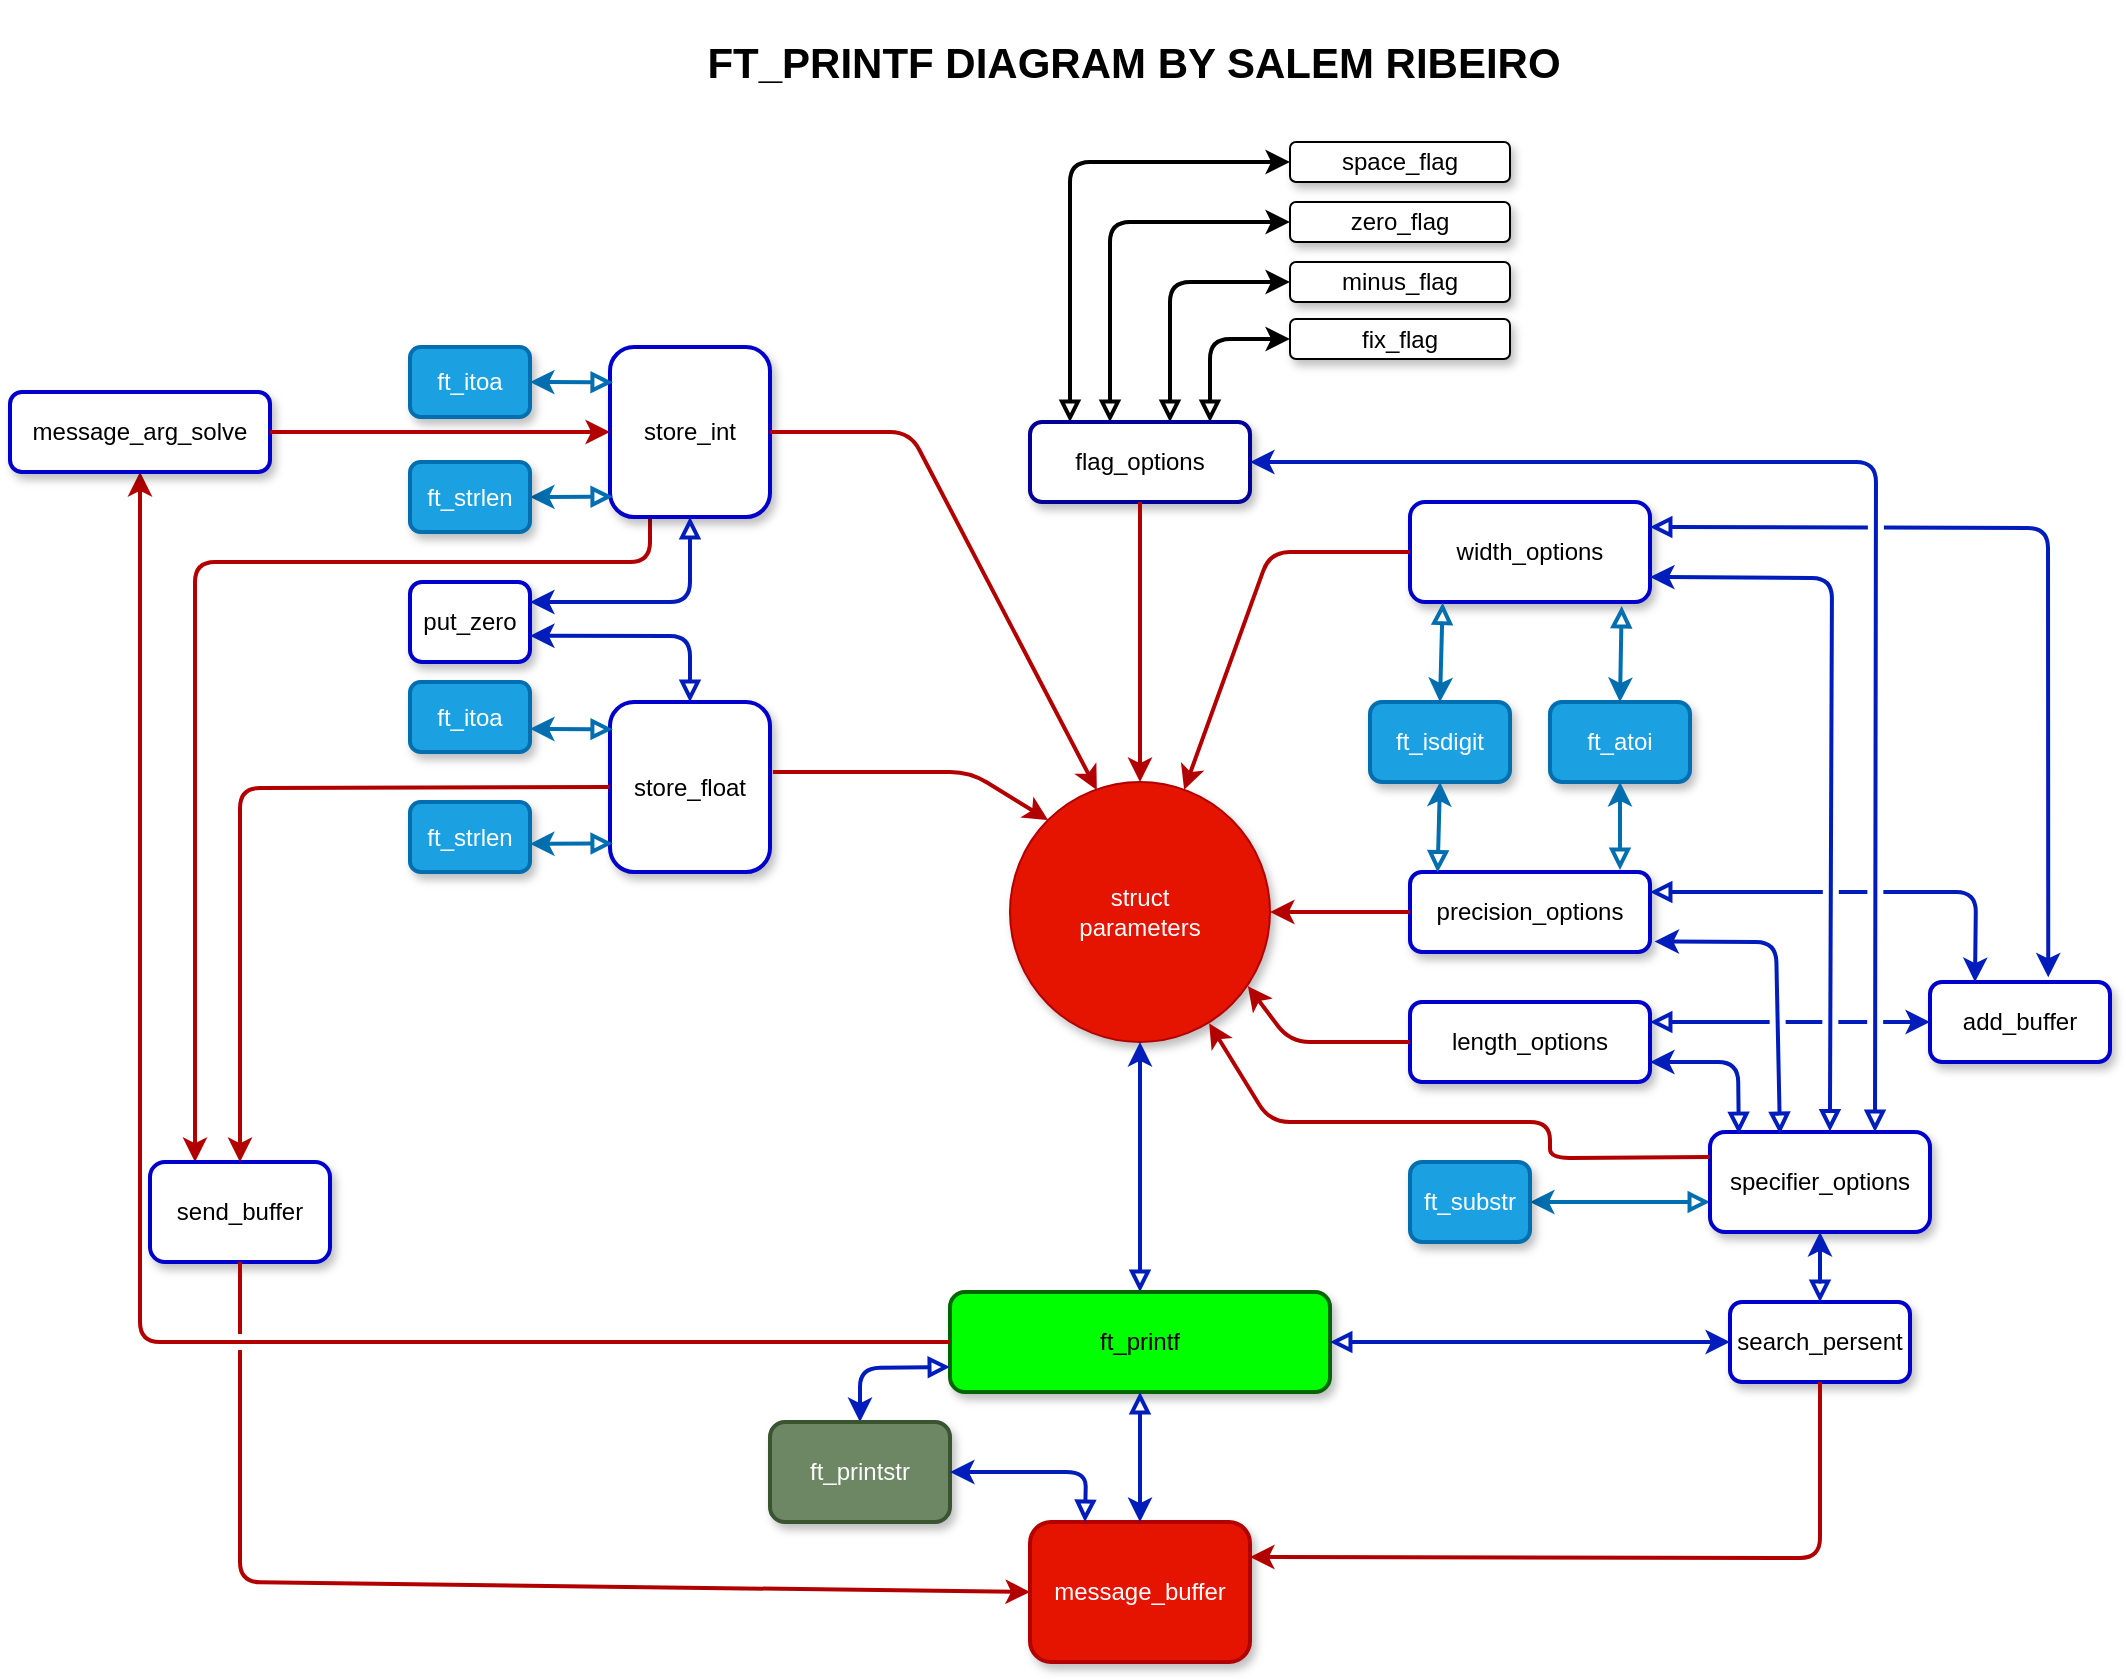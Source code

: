<mxfile version="13.3.5" type="device"><diagram id="C5RBs43oDa-KdzZeNtuy" name="Page-1"><mxGraphModel dx="942" dy="664" grid="1" gridSize="10" guides="1" tooltips="1" connect="1" arrows="1" fold="1" page="1" pageScale="1" pageWidth="827" pageHeight="1169" math="0" shadow="0"><root><mxCell id="WIyWlLk6GJQsqaUBKTNV-0"/><mxCell id="WIyWlLk6GJQsqaUBKTNV-1" parent="WIyWlLk6GJQsqaUBKTNV-0"/><mxCell id="PyLFPTc9Vi_Pd8Wac4hG-57" value="" style="edgeStyle=orthogonalEdgeStyle;rounded=1;orthogonalLoop=1;jettySize=auto;html=1;shadow=0;startArrow=block;startFill=0;endArrow=classic;endFill=1;strokeWidth=2;entryX=0;entryY=0.5;entryDx=0;entryDy=0;" parent="WIyWlLk6GJQsqaUBKTNV-1" source="PyLFPTc9Vi_Pd8Wac4hG-2" target="PyLFPTc9Vi_Pd8Wac4hG-51" edge="1"><mxGeometry relative="1" as="geometry"><mxPoint x="680" y="70" as="targetPoint"/><Array as="points"><mxPoint x="560" y="100"/></Array></mxGeometry></mxCell><mxCell id="PyLFPTc9Vi_Pd8Wac4hG-59" value="" style="edgeStyle=orthogonalEdgeStyle;rounded=1;orthogonalLoop=1;jettySize=auto;html=1;shadow=0;startArrow=block;startFill=0;endArrow=classic;endFill=1;strokeWidth=2;entryX=0;entryY=0.5;entryDx=0;entryDy=0;" parent="WIyWlLk6GJQsqaUBKTNV-1" source="PyLFPTc9Vi_Pd8Wac4hG-2" target="PyLFPTc9Vi_Pd8Wac4hG-52" edge="1"><mxGeometry relative="1" as="geometry"><mxPoint x="680" y="120" as="targetPoint"/><Array as="points"><mxPoint x="580" y="130"/></Array></mxGeometry></mxCell><mxCell id="PyLFPTc9Vi_Pd8Wac4hG-61" value="" style="edgeStyle=orthogonalEdgeStyle;rounded=1;orthogonalLoop=1;jettySize=auto;html=1;shadow=0;startArrow=block;startFill=0;endArrow=classic;endFill=1;strokeWidth=2;entryX=0;entryY=0.5;entryDx=0;entryDy=0;" parent="WIyWlLk6GJQsqaUBKTNV-1" source="PyLFPTc9Vi_Pd8Wac4hG-2" target="PyLFPTc9Vi_Pd8Wac4hG-54" edge="1"><mxGeometry relative="1" as="geometry"><mxPoint x="680" y="210" as="targetPoint"/><Array as="points"><mxPoint x="630" y="188"/></Array></mxGeometry></mxCell><mxCell id="PyLFPTc9Vi_Pd8Wac4hG-63" value="" style="edgeStyle=orthogonalEdgeStyle;rounded=1;orthogonalLoop=1;jettySize=auto;html=1;shadow=0;startArrow=block;startFill=0;endArrow=classic;endFill=1;strokeWidth=2;entryX=0;entryY=0.5;entryDx=0;entryDy=0;" parent="WIyWlLk6GJQsqaUBKTNV-1" source="PyLFPTc9Vi_Pd8Wac4hG-2" target="PyLFPTc9Vi_Pd8Wac4hG-53" edge="1"><mxGeometry relative="1" as="geometry"><mxPoint x="670" y="170" as="targetPoint"/><Array as="points"><mxPoint x="610" y="160"/></Array></mxGeometry></mxCell><mxCell id="PyLFPTc9Vi_Pd8Wac4hG-2" value="flag_options" style="rounded=1;whiteSpace=wrap;html=1;rotation=0;shadow=1;strokeColor=#000099;strokeWidth=2;" parent="WIyWlLk6GJQsqaUBKTNV-1" vertex="1"><mxGeometry x="540" y="230" width="110" height="40" as="geometry"/></mxCell><mxCell id="PyLFPTc9Vi_Pd8Wac4hG-11" value="width_options" style="rounded=1;whiteSpace=wrap;html=1;rotation=0;shadow=1;strokeColor=#0000CC;strokeWidth=2;" parent="WIyWlLk6GJQsqaUBKTNV-1" vertex="1"><mxGeometry x="730" y="270" width="120" height="50" as="geometry"/></mxCell><mxCell id="PyLFPTc9Vi_Pd8Wac4hG-12" value="precision_options" style="rounded=1;whiteSpace=wrap;html=1;rotation=0;shadow=1;strokeColor=#0000CC;strokeWidth=2;" parent="WIyWlLk6GJQsqaUBKTNV-1" vertex="1"><mxGeometry x="730" y="455" width="120" height="40" as="geometry"/></mxCell><mxCell id="PyLFPTc9Vi_Pd8Wac4hG-13" value="length_options" style="rounded=1;whiteSpace=wrap;html=1;rotation=0;shadow=1;strokeColor=#0000CC;strokeWidth=2;" parent="WIyWlLk6GJQsqaUBKTNV-1" vertex="1"><mxGeometry x="730" y="520" width="120" height="40" as="geometry"/></mxCell><mxCell id="PyLFPTc9Vi_Pd8Wac4hG-37" value="struct&lt;br&gt;parameters" style="ellipse;whiteSpace=wrap;html=1;aspect=fixed;rounded=1;shadow=1;glass=0;fillColor=#e51400;strokeColor=#B20000;fontColor=#ffffff;gradientColor=none;" parent="WIyWlLk6GJQsqaUBKTNV-1" vertex="1"><mxGeometry x="530" y="410" width="130" height="130" as="geometry"/></mxCell><mxCell id="PyLFPTc9Vi_Pd8Wac4hG-42" value="" style="endArrow=none;startArrow=classic;html=1;shadow=0;strokeWidth=2;entryX=0;entryY=0.5;entryDx=0;entryDy=0;endFill=0;fillColor=#e51400;strokeColor=#B20000;exitX=0.915;exitY=0.785;exitDx=0;exitDy=0;exitPerimeter=0;" parent="WIyWlLk6GJQsqaUBKTNV-1" source="PyLFPTc9Vi_Pd8Wac4hG-37" target="PyLFPTc9Vi_Pd8Wac4hG-13" edge="1"><mxGeometry width="50" height="50" relative="1" as="geometry"><mxPoint x="627" y="500" as="sourcePoint"/><mxPoint x="630" y="560" as="targetPoint"/><Array as="points"><mxPoint x="670" y="540"/></Array></mxGeometry></mxCell><mxCell id="PyLFPTc9Vi_Pd8Wac4hG-44" value="" style="endArrow=classic;html=1;shadow=0;strokeWidth=2;entryX=1;entryY=0.5;entryDx=0;entryDy=0;exitX=0;exitY=0.5;exitDx=0;exitDy=0;fillColor=#e51400;strokeColor=#B20000;" parent="WIyWlLk6GJQsqaUBKTNV-1" source="PyLFPTc9Vi_Pd8Wac4hG-12" target="PyLFPTc9Vi_Pd8Wac4hG-37" edge="1"><mxGeometry width="50" height="50" relative="1" as="geometry"><mxPoint x="699" y="570" as="sourcePoint"/><mxPoint x="639" y="500" as="targetPoint"/><Array as="points"/></mxGeometry></mxCell><mxCell id="PyLFPTc9Vi_Pd8Wac4hG-45" value="" style="endArrow=classic;html=1;shadow=0;strokeWidth=2;exitX=0;exitY=0.5;exitDx=0;exitDy=0;fillColor=#e51400;strokeColor=#B20000;" parent="WIyWlLk6GJQsqaUBKTNV-1" source="PyLFPTc9Vi_Pd8Wac4hG-11" target="PyLFPTc9Vi_Pd8Wac4hG-37" edge="1"><mxGeometry width="50" height="50" relative="1" as="geometry"><mxPoint x="700" y="450" as="sourcePoint"/><mxPoint x="700" y="430" as="targetPoint"/><Array as="points"><mxPoint x="660" y="295"/></Array></mxGeometry></mxCell><mxCell id="PyLFPTc9Vi_Pd8Wac4hG-47" value="" style="endArrow=classic;html=1;shadow=0;strokeWidth=2;exitX=0.5;exitY=1;exitDx=0;exitDy=0;entryX=0.5;entryY=0;entryDx=0;entryDy=0;fillColor=#e51400;strokeColor=#B20000;" parent="WIyWlLk6GJQsqaUBKTNV-1" source="PyLFPTc9Vi_Pd8Wac4hG-2" target="PyLFPTc9Vi_Pd8Wac4hG-37" edge="1"><mxGeometry width="50" height="50" relative="1" as="geometry"><mxPoint x="660" y="500" as="sourcePoint"/><mxPoint x="710" y="450" as="targetPoint"/></mxGeometry></mxCell><mxCell id="PyLFPTc9Vi_Pd8Wac4hG-51" value="space_flag" style="rounded=1;whiteSpace=wrap;html=1;rotation=0;shadow=1;" parent="WIyWlLk6GJQsqaUBKTNV-1" vertex="1"><mxGeometry x="670" y="90" width="110" height="20" as="geometry"/></mxCell><mxCell id="PyLFPTc9Vi_Pd8Wac4hG-52" value="zero_flag" style="rounded=1;whiteSpace=wrap;html=1;rotation=0;shadow=1;" parent="WIyWlLk6GJQsqaUBKTNV-1" vertex="1"><mxGeometry x="670" y="120" width="110" height="20" as="geometry"/></mxCell><mxCell id="PyLFPTc9Vi_Pd8Wac4hG-53" value="minus_flag" style="rounded=1;whiteSpace=wrap;html=1;rotation=0;shadow=1;" parent="WIyWlLk6GJQsqaUBKTNV-1" vertex="1"><mxGeometry x="670" y="150" width="110" height="20" as="geometry"/></mxCell><mxCell id="PyLFPTc9Vi_Pd8Wac4hG-54" value="fix_flag" style="rounded=1;whiteSpace=wrap;html=1;rotation=0;shadow=1;" parent="WIyWlLk6GJQsqaUBKTNV-1" vertex="1"><mxGeometry x="670" y="178.5" width="110" height="20" as="geometry"/></mxCell><mxCell id="yt7MvK9pLsWXBX0Dy9TJ-28" value="" style="edgeStyle=orthogonalEdgeStyle;rounded=1;orthogonalLoop=1;jettySize=auto;html=1;startArrow=block;startFill=0;endArrow=classic;endFill=1;strokeWidth=2;fillColor=#0050ef;strokeColor=#001DBC;" parent="WIyWlLk6GJQsqaUBKTNV-1" source="H6y8Z_l90CcMBTp7rNRL-2" target="PyLFPTc9Vi_Pd8Wac4hG-37" edge="1"><mxGeometry relative="1" as="geometry"/></mxCell><mxCell id="H6y8Z_l90CcMBTp7rNRL-2" value="ft_printf" style="rounded=1;whiteSpace=wrap;html=1;rotation=0;shadow=1;strokeWidth=2;fillColor=#00FF00;strokeColor=#006600;" parent="WIyWlLk6GJQsqaUBKTNV-1" vertex="1"><mxGeometry x="500" y="665" width="190" height="50" as="geometry"/></mxCell><mxCell id="yt7MvK9pLsWXBX0Dy9TJ-2" value="" style="edgeStyle=orthogonalEdgeStyle;rounded=1;orthogonalLoop=1;jettySize=auto;html=1;startArrow=classic;startFill=1;endArrow=block;endFill=0;strokeWidth=2;fillColor=#1ba1e2;strokeColor=#006EAF;entryX=0;entryY=0.7;entryDx=0;entryDy=0;entryPerimeter=0;" parent="WIyWlLk6GJQsqaUBKTNV-1" source="yt7MvK9pLsWXBX0Dy9TJ-1" target="H6y8Z_l90CcMBTp7rNRL-4" edge="1"><mxGeometry relative="1" as="geometry"/></mxCell><mxCell id="H6y8Z_l90CcMBTp7rNRL-4" value="specifier_options" style="rounded=1;whiteSpace=wrap;html=1;rotation=0;shadow=1;strokeColor=#0000CC;strokeWidth=2;" parent="WIyWlLk6GJQsqaUBKTNV-1" vertex="1"><mxGeometry x="880" y="585" width="110" height="50" as="geometry"/></mxCell><mxCell id="yt7MvK9pLsWXBX0Dy9TJ-1" value="ft_substr" style="rounded=1;whiteSpace=wrap;html=1;rotation=0;shadow=1;strokeColor=#006EAF;strokeWidth=2;fillColor=#1ba1e2;fontColor=#ffffff;" parent="WIyWlLk6GJQsqaUBKTNV-1" vertex="1"><mxGeometry x="730" y="600" width="60" height="40" as="geometry"/></mxCell><mxCell id="H6y8Z_l90CcMBTp7rNRL-5" value="" style="endArrow=classic;startArrow=block;html=1;strokeWidth=2;fillColor=#0050ef;strokeColor=#001DBC;exitX=0.131;exitY=0.02;exitDx=0;exitDy=0;exitPerimeter=0;entryX=1;entryY=0.75;entryDx=0;entryDy=0;startFill=0;" parent="WIyWlLk6GJQsqaUBKTNV-1" source="H6y8Z_l90CcMBTp7rNRL-4" target="PyLFPTc9Vi_Pd8Wac4hG-13" edge="1"><mxGeometry width="50" height="50" relative="1" as="geometry"><mxPoint x="605" y="600" as="sourcePoint"/><mxPoint x="850" y="550" as="targetPoint"/><Array as="points"><mxPoint x="894" y="550"/></Array></mxGeometry></mxCell><mxCell id="H6y8Z_l90CcMBTp7rNRL-6" value="" style="endArrow=classic;startArrow=block;html=1;strokeWidth=2;fillColor=#0050ef;strokeColor=#001DBC;exitX=0.318;exitY=0.02;exitDx=0;exitDy=0;exitPerimeter=0;entryX=1.019;entryY=0.868;entryDx=0;entryDy=0;entryPerimeter=0;startFill=0;" parent="WIyWlLk6GJQsqaUBKTNV-1" source="H6y8Z_l90CcMBTp7rNRL-4" target="PyLFPTc9Vi_Pd8Wac4hG-12" edge="1"><mxGeometry width="50" height="50" relative="1" as="geometry"><mxPoint x="897.03" y="531" as="sourcePoint"/><mxPoint x="870" y="490" as="targetPoint"/><Array as="points"><mxPoint x="913" y="490"/></Array></mxGeometry></mxCell><mxCell id="H6y8Z_l90CcMBTp7rNRL-7" value="" style="endArrow=classic;startArrow=block;html=1;strokeWidth=2;fillColor=#0050ef;strokeColor=#001DBC;exitX=0.545;exitY=-0.006;exitDx=0;exitDy=0;exitPerimeter=0;entryX=1;entryY=0.75;entryDx=0;entryDy=0;startFill=0;" parent="WIyWlLk6GJQsqaUBKTNV-1" source="H6y8Z_l90CcMBTp7rNRL-4" target="PyLFPTc9Vi_Pd8Wac4hG-11" edge="1"><mxGeometry width="50" height="50" relative="1" as="geometry"><mxPoint x="940" y="520" as="sourcePoint"/><mxPoint x="880" y="410" as="targetPoint"/><Array as="points"><mxPoint x="941" y="308"/></Array></mxGeometry></mxCell><mxCell id="H6y8Z_l90CcMBTp7rNRL-8" value="" style="endArrow=classic;startArrow=block;html=1;strokeWidth=2;fillColor=#0050ef;strokeColor=#001DBC;exitX=0.75;exitY=0;exitDx=0;exitDy=0;entryX=1;entryY=0.5;entryDx=0;entryDy=0;entryPerimeter=0;startFill=0;" parent="WIyWlLk6GJQsqaUBKTNV-1" source="H6y8Z_l90CcMBTp7rNRL-4" target="PyLFPTc9Vi_Pd8Wac4hG-2" edge="1"><mxGeometry width="50" height="50" relative="1" as="geometry"><mxPoint x="909.95" y="495.0" as="sourcePoint"/><mxPoint x="770" y="315.3" as="targetPoint"/><Array as="points"><mxPoint x="963" y="250"/></Array></mxGeometry></mxCell><mxCell id="H6y8Z_l90CcMBTp7rNRL-9" value="add_buffer" style="rounded=1;whiteSpace=wrap;html=1;rotation=0;shadow=1;strokeColor=#0000CC;strokeWidth=2;" parent="WIyWlLk6GJQsqaUBKTNV-1" vertex="1"><mxGeometry x="990" y="510" width="90" height="40" as="geometry"/></mxCell><mxCell id="H6y8Z_l90CcMBTp7rNRL-10" value="" style="endArrow=classic;startArrow=block;html=1;strokeWidth=2;entryX=0.657;entryY=-0.058;entryDx=0;entryDy=0;fillColor=#0050ef;strokeColor=#001DBC;exitX=1;exitY=0.25;exitDx=0;exitDy=0;jumpStyle=gap;startFill=0;entryPerimeter=0;" parent="WIyWlLk6GJQsqaUBKTNV-1" source="PyLFPTc9Vi_Pd8Wac4hG-11" target="H6y8Z_l90CcMBTp7rNRL-9" edge="1"><mxGeometry width="50" height="50" relative="1" as="geometry"><mxPoint x="810" y="470" as="sourcePoint"/><mxPoint x="1060" y="480" as="targetPoint"/><Array as="points"><mxPoint x="1049" y="283"/></Array></mxGeometry></mxCell><mxCell id="H6y8Z_l90CcMBTp7rNRL-11" value="" style="endArrow=block;startArrow=classic;html=1;strokeWidth=2;exitX=0.25;exitY=0;exitDx=0;exitDy=0;fillColor=#0050ef;strokeColor=#001DBC;entryX=1;entryY=0.25;entryDx=0;entryDy=0;jumpStyle=gap;startFill=1;endFill=0;" parent="WIyWlLk6GJQsqaUBKTNV-1" source="H6y8Z_l90CcMBTp7rNRL-9" target="PyLFPTc9Vi_Pd8Wac4hG-12" edge="1"><mxGeometry width="50" height="50" relative="1" as="geometry"><mxPoint x="1041.01" y="640" as="sourcePoint"/><mxPoint x="840" y="465" as="targetPoint"/><Array as="points"><mxPoint x="1013" y="465"/></Array></mxGeometry></mxCell><mxCell id="H6y8Z_l90CcMBTp7rNRL-12" value="" style="endArrow=classic;startArrow=block;html=1;strokeWidth=2;exitX=1;exitY=0.25;exitDx=0;exitDy=0;entryX=0;entryY=0.5;entryDx=0;entryDy=0;fillColor=#0050ef;strokeColor=#001DBC;jumpStyle=gap;startFill=0;" parent="WIyWlLk6GJQsqaUBKTNV-1" source="PyLFPTc9Vi_Pd8Wac4hG-13" target="H6y8Z_l90CcMBTp7rNRL-9" edge="1"><mxGeometry width="50" height="50" relative="1" as="geometry"><mxPoint x="860" y="550" as="sourcePoint"/><mxPoint x="990" y="530" as="targetPoint"/></mxGeometry></mxCell><mxCell id="H6y8Z_l90CcMBTp7rNRL-16" value="message_buffer" style="rounded=1;whiteSpace=wrap;html=1;rotation=0;shadow=1;strokeColor=#B20000;strokeWidth=2;fillColor=#e51400;fontColor=#ffffff;" parent="WIyWlLk6GJQsqaUBKTNV-1" vertex="1"><mxGeometry x="540" y="780" width="110" height="70" as="geometry"/></mxCell><mxCell id="HG9G6vgpd1TiH-WkSi2M-1" value="" style="edgeStyle=orthogonalEdgeStyle;orthogonalLoop=1;jettySize=auto;html=1;fontSize=12;fillColor=#e51400;strokeColor=#B20000;strokeWidth=2;sketch=0;jumpStyle=none;rounded=1;exitX=0;exitY=0.5;exitDx=0;exitDy=0;entryX=0.5;entryY=1;entryDx=0;entryDy=0;" parent="WIyWlLk6GJQsqaUBKTNV-1" source="H6y8Z_l90CcMBTp7rNRL-2" target="HG9G6vgpd1TiH-WkSi2M-0" edge="1"><mxGeometry relative="1" as="geometry"><Array as="points"><mxPoint x="95" y="690"/></Array><mxPoint x="530" y="750" as="sourcePoint"/><mxPoint x="95" y="360" as="targetPoint"/></mxGeometry></mxCell><mxCell id="H6y8Z_l90CcMBTp7rNRL-21" value="search_persent" style="rounded=1;whiteSpace=wrap;html=1;rotation=0;shadow=1;strokeColor=#0000CC;strokeWidth=2;" parent="WIyWlLk6GJQsqaUBKTNV-1" vertex="1"><mxGeometry x="890" y="670" width="90" height="40" as="geometry"/></mxCell><mxCell id="HG9G6vgpd1TiH-WkSi2M-0" value="message_arg_solve" style="rounded=1;whiteSpace=wrap;html=1;rotation=0;shadow=1;strokeColor=#0000CC;strokeWidth=2;" parent="WIyWlLk6GJQsqaUBKTNV-1" vertex="1"><mxGeometry x="30" y="215" width="130" height="40" as="geometry"/></mxCell><mxCell id="Cde-mweDadsmM79Mo_LB-2" style="edgeStyle=orthogonalEdgeStyle;orthogonalLoop=1;jettySize=auto;html=1;exitX=0.25;exitY=1;exitDx=0;exitDy=0;entryX=0.25;entryY=0;entryDx=0;entryDy=0;rounded=1;fillColor=#e51400;strokeColor=#B20000;endArrow=classic;endFill=1;strokeWidth=2;" parent="WIyWlLk6GJQsqaUBKTNV-1" source="HG9G6vgpd1TiH-WkSi2M-4" target="Cde-mweDadsmM79Mo_LB-0" edge="1"><mxGeometry relative="1" as="geometry"><Array as="points"><mxPoint x="350" y="300"/><mxPoint x="123" y="300"/></Array></mxGeometry></mxCell><mxCell id="HG9G6vgpd1TiH-WkSi2M-4" value="store_int" style="rounded=1;whiteSpace=wrap;html=1;rotation=0;shadow=1;strokeColor=#0000CC;strokeWidth=2;" parent="WIyWlLk6GJQsqaUBKTNV-1" vertex="1"><mxGeometry x="330" y="192.5" width="80" height="85" as="geometry"/></mxCell><mxCell id="HG9G6vgpd1TiH-WkSi2M-6" value="ft_itoa" style="rounded=1;whiteSpace=wrap;html=1;rotation=0;shadow=1;strokeWidth=2;strokeColor=#006EAF;fillColor=#1ba1e2;fontColor=#ffffff;" parent="WIyWlLk6GJQsqaUBKTNV-1" vertex="1"><mxGeometry x="230" y="192.5" width="60" height="35" as="geometry"/></mxCell><mxCell id="H6y8Z_l90CcMBTp7rNRL-22" value="" style="endArrow=classic;startArrow=block;html=1;entryX=0;entryY=0.5;entryDx=0;entryDy=0;strokeWidth=2;fillColor=#0050ef;strokeColor=#001DBC;exitX=1;exitY=0.5;exitDx=0;exitDy=0;startFill=0;" parent="WIyWlLk6GJQsqaUBKTNV-1" source="H6y8Z_l90CcMBTp7rNRL-2" target="H6y8Z_l90CcMBTp7rNRL-21" edge="1"><mxGeometry width="50" height="50" relative="1" as="geometry"><mxPoint x="605" y="550" as="sourcePoint"/><mxPoint x="605" y="600" as="targetPoint"/><Array as="points"/></mxGeometry></mxCell><mxCell id="H6y8Z_l90CcMBTp7rNRL-23" value="" style="endArrow=classic;startArrow=block;html=1;strokeWidth=2;exitX=0.5;exitY=0;exitDx=0;exitDy=0;fillColor=#0050ef;strokeColor=#001DBC;startFill=0;" parent="WIyWlLk6GJQsqaUBKTNV-1" source="H6y8Z_l90CcMBTp7rNRL-21" target="H6y8Z_l90CcMBTp7rNRL-4" edge="1"><mxGeometry width="50" height="50" relative="1" as="geometry"><mxPoint x="840" y="720" as="sourcePoint"/><mxPoint x="890" y="670" as="targetPoint"/><Array as="points"><mxPoint x="935" y="660"/></Array></mxGeometry></mxCell><mxCell id="H6y8Z_l90CcMBTp7rNRL-24" value="" style="endArrow=classic;html=1;strokeWidth=2;entryX=1;entryY=0.25;entryDx=0;entryDy=0;exitX=0.5;exitY=1;exitDx=0;exitDy=0;fillColor=#e51400;strokeColor=#B20000;" parent="WIyWlLk6GJQsqaUBKTNV-1" source="H6y8Z_l90CcMBTp7rNRL-21" target="H6y8Z_l90CcMBTp7rNRL-16" edge="1"><mxGeometry width="50" height="50" relative="1" as="geometry"><mxPoint x="840" y="720" as="sourcePoint"/><mxPoint x="890" y="670" as="targetPoint"/><Array as="points"><mxPoint x="935" y="798"/></Array></mxGeometry></mxCell><mxCell id="XJsJ_UbU6pobG1NyBVOA-0" value="put_zero" style="rounded=1;whiteSpace=wrap;html=1;rotation=0;shadow=1;strokeColor=#0000CC;strokeWidth=2;" parent="WIyWlLk6GJQsqaUBKTNV-1" vertex="1"><mxGeometry x="230" y="310" width="60" height="40" as="geometry"/></mxCell><mxCell id="XJsJ_UbU6pobG1NyBVOA-3" style="edgeStyle=orthogonalEdgeStyle;rounded=0;orthogonalLoop=1;jettySize=auto;html=1;exitX=0.5;exitY=1;exitDx=0;exitDy=0;" parent="WIyWlLk6GJQsqaUBKTNV-1" source="XJsJ_UbU6pobG1NyBVOA-0" target="XJsJ_UbU6pobG1NyBVOA-0" edge="1"><mxGeometry relative="1" as="geometry"/></mxCell><mxCell id="yt7MvK9pLsWXBX0Dy9TJ-0" value="&lt;h1&gt;&lt;font style=&quot;font-size: 21px&quot;&gt;FT_PRINTF DIAGRAM BY SALEM RIBEIRO&lt;/font&gt;&lt;/h1&gt;" style="text;html=1;strokeColor=none;fillColor=none;align=center;verticalAlign=middle;whiteSpace=wrap;rounded=0;" parent="WIyWlLk6GJQsqaUBKTNV-1" vertex="1"><mxGeometry x="357" y="20" width="470" height="60" as="geometry"/></mxCell><mxCell id="yt7MvK9pLsWXBX0Dy9TJ-13" value="ft_isdigit" style="rounded=1;whiteSpace=wrap;html=1;rotation=0;shadow=1;strokeColor=#006EAF;strokeWidth=2;fillColor=#1ba1e2;fontColor=#ffffff;" parent="WIyWlLk6GJQsqaUBKTNV-1" vertex="1"><mxGeometry x="710" y="370" width="70" height="40" as="geometry"/></mxCell><mxCell id="yt7MvK9pLsWXBX0Dy9TJ-14" value="ft_atoi" style="rounded=1;whiteSpace=wrap;html=1;rotation=0;shadow=1;strokeColor=#006EAF;strokeWidth=2;fillColor=#1ba1e2;fontColor=#ffffff;" parent="WIyWlLk6GJQsqaUBKTNV-1" vertex="1"><mxGeometry x="800" y="370" width="70" height="40" as="geometry"/></mxCell><mxCell id="yt7MvK9pLsWXBX0Dy9TJ-25" value="" style="endArrow=none;startArrow=classic;html=1;shadow=0;strokeWidth=2;endFill=0;fillColor=#e51400;strokeColor=#B20000;entryX=0;entryY=0.25;entryDx=0;entryDy=0;exitX=0.766;exitY=0.928;exitDx=0;exitDy=0;exitPerimeter=0;" parent="WIyWlLk6GJQsqaUBKTNV-1" source="PyLFPTc9Vi_Pd8Wac4hG-37" target="H6y8Z_l90CcMBTp7rNRL-4" edge="1"><mxGeometry width="50" height="50" relative="1" as="geometry"><mxPoint x="650" y="560" as="sourcePoint"/><mxPoint x="690" y="580" as="targetPoint"/><Array as="points"><mxPoint x="660" y="580"/><mxPoint x="800" y="580"/><mxPoint x="800" y="598"/></Array></mxGeometry></mxCell><mxCell id="yt7MvK9pLsWXBX0Dy9TJ-30" value="" style="edgeStyle=orthogonalEdgeStyle;rounded=1;orthogonalLoop=1;jettySize=auto;html=1;startArrow=block;startFill=0;endArrow=classic;endFill=1;strokeWidth=2;fillColor=#0050ef;strokeColor=#001DBC;entryX=0.5;entryY=0;entryDx=0;entryDy=0;exitX=0.5;exitY=1;exitDx=0;exitDy=0;" parent="WIyWlLk6GJQsqaUBKTNV-1" source="H6y8Z_l90CcMBTp7rNRL-2" target="H6y8Z_l90CcMBTp7rNRL-16" edge="1"><mxGeometry relative="1" as="geometry"><mxPoint x="595" y="780" as="sourcePoint"/><mxPoint x="605" y="595" as="targetPoint"/></mxGeometry></mxCell><mxCell id="yt7MvK9pLsWXBX0Dy9TJ-37" value="" style="endArrow=classic;html=1;strokeWidth=2;exitX=1;exitY=0.5;exitDx=0;exitDy=0;fillColor=#e51400;strokeColor=#B20000;entryX=0.334;entryY=0.031;entryDx=0;entryDy=0;entryPerimeter=0;" parent="WIyWlLk6GJQsqaUBKTNV-1" source="HG9G6vgpd1TiH-WkSi2M-4" target="PyLFPTc9Vi_Pd8Wac4hG-37" edge="1"><mxGeometry width="50" height="50" relative="1" as="geometry"><mxPoint x="520" y="560" as="sourcePoint"/><mxPoint x="540" y="350" as="targetPoint"/><Array as="points"><mxPoint x="480" y="235"/></Array></mxGeometry></mxCell><mxCell id="yt7MvK9pLsWXBX0Dy9TJ-40" value="" style="endArrow=classic;html=1;strokeWidth=2;exitX=1;exitY=0.5;exitDx=0;exitDy=0;fillColor=#e51400;strokeColor=#B20000;entryX=0;entryY=0.5;entryDx=0;entryDy=0;" parent="WIyWlLk6GJQsqaUBKTNV-1" source="HG9G6vgpd1TiH-WkSi2M-0" target="HG9G6vgpd1TiH-WkSi2M-4" edge="1"><mxGeometry width="50" height="50" relative="1" as="geometry"><mxPoint x="430" y="390" as="sourcePoint"/><mxPoint x="120" y="380" as="targetPoint"/><Array as="points"><mxPoint x="178" y="235"/></Array></mxGeometry></mxCell><mxCell id="yt7MvK9pLsWXBX0Dy9TJ-41" value="" style="endArrow=classic;startArrow=block;html=1;strokeWidth=2;entryX=1;entryY=0.5;entryDx=0;entryDy=0;exitX=0.018;exitY=0.208;exitDx=0;exitDy=0;fillColor=#1ba1e2;strokeColor=#006EAF;startFill=0;exitPerimeter=0;" parent="WIyWlLk6GJQsqaUBKTNV-1" source="HG9G6vgpd1TiH-WkSi2M-4" target="HG9G6vgpd1TiH-WkSi2M-6" edge="1"><mxGeometry width="50" height="50" relative="1" as="geometry"><mxPoint x="320" y="300" as="sourcePoint"/><mxPoint x="270" y="350" as="targetPoint"/><Array as="points"/></mxGeometry></mxCell><mxCell id="yt7MvK9pLsWXBX0Dy9TJ-42" value="" style="endArrow=classic;startArrow=block;html=1;strokeWidth=2;exitX=0.018;exitY=0.88;exitDx=0;exitDy=0;fillColor=#1ba1e2;strokeColor=#006EAF;startFill=0;entryX=1;entryY=0.5;entryDx=0;entryDy=0;exitPerimeter=0;" parent="WIyWlLk6GJQsqaUBKTNV-1" source="HG9G6vgpd1TiH-WkSi2M-4" target="yt7MvK9pLsWXBX0Dy9TJ-43" edge="1"><mxGeometry width="50" height="50" relative="1" as="geometry"><mxPoint x="320" y="380" as="sourcePoint"/><mxPoint x="230" y="335" as="targetPoint"/><Array as="points"/></mxGeometry></mxCell><mxCell id="yt7MvK9pLsWXBX0Dy9TJ-43" value="ft_strlen" style="rounded=1;whiteSpace=wrap;html=1;rotation=0;shadow=1;strokeWidth=2;strokeColor=#006EAF;fillColor=#1ba1e2;fontColor=#ffffff;" parent="WIyWlLk6GJQsqaUBKTNV-1" vertex="1"><mxGeometry x="230" y="250" width="60" height="35" as="geometry"/></mxCell><mxCell id="yt7MvK9pLsWXBX0Dy9TJ-44" value="" style="endArrow=classic;startArrow=block;html=1;strokeWidth=2;fillColor=#0050ef;strokeColor=#001DBC;startFill=0;exitX=0.5;exitY=1;exitDx=0;exitDy=0;entryX=1;entryY=0.25;entryDx=0;entryDy=0;" parent="WIyWlLk6GJQsqaUBKTNV-1" source="HG9G6vgpd1TiH-WkSi2M-4" target="XJsJ_UbU6pobG1NyBVOA-0" edge="1"><mxGeometry width="50" height="50" relative="1" as="geometry"><mxPoint x="330" y="320" as="sourcePoint"/><mxPoint x="260" y="378" as="targetPoint"/><Array as="points"><mxPoint x="370" y="320"/></Array></mxGeometry></mxCell><mxCell id="yt7MvK9pLsWXBX0Dy9TJ-47" value="" style="endArrow=classic;startArrow=block;html=1;strokeWidth=2;exitX=0.136;exitY=1.007;exitDx=0;exitDy=0;fillColor=#1ba1e2;strokeColor=#006EAF;startFill=0;exitPerimeter=0;entryX=0.5;entryY=0;entryDx=0;entryDy=0;" parent="WIyWlLk6GJQsqaUBKTNV-1" source="PyLFPTc9Vi_Pd8Wac4hG-11" target="yt7MvK9pLsWXBX0Dy9TJ-13" edge="1"><mxGeometry width="50" height="50" relative="1" as="geometry"><mxPoint x="730" y="340" as="sourcePoint"/><mxPoint x="760" y="350" as="targetPoint"/></mxGeometry></mxCell><mxCell id="yt7MvK9pLsWXBX0Dy9TJ-48" value="" style="endArrow=classic;startArrow=block;html=1;strokeWidth=2;entryX=0.5;entryY=0;entryDx=0;entryDy=0;exitX=0.882;exitY=1.04;exitDx=0;exitDy=0;fillColor=#1ba1e2;strokeColor=#006EAF;startFill=0;exitPerimeter=0;" parent="WIyWlLk6GJQsqaUBKTNV-1" source="PyLFPTc9Vi_Pd8Wac4hG-11" target="yt7MvK9pLsWXBX0Dy9TJ-14" edge="1"><mxGeometry width="50" height="50" relative="1" as="geometry"><mxPoint x="767.5" y="330" as="sourcePoint"/><mxPoint x="767.5" y="380" as="targetPoint"/></mxGeometry></mxCell><mxCell id="yt7MvK9pLsWXBX0Dy9TJ-50" value="" style="endArrow=classic;startArrow=block;html=1;strokeWidth=2;exitX=0.115;exitY=0.005;exitDx=0;exitDy=0;exitPerimeter=0;entryX=0.5;entryY=1;entryDx=0;entryDy=0;fillColor=#1ba1e2;strokeColor=#006EAF;startFill=0;" parent="WIyWlLk6GJQsqaUBKTNV-1" source="PyLFPTc9Vi_Pd8Wac4hG-12" target="yt7MvK9pLsWXBX0Dy9TJ-13" edge="1"><mxGeometry width="50" height="50" relative="1" as="geometry"><mxPoint x="740" y="460" as="sourcePoint"/><mxPoint x="745" y="430" as="targetPoint"/></mxGeometry></mxCell><mxCell id="yt7MvK9pLsWXBX0Dy9TJ-51" value="" style="endArrow=classic;startArrow=block;html=1;strokeWidth=2;entryX=0.5;entryY=1;entryDx=0;entryDy=0;fillColor=#1ba1e2;strokeColor=#006EAF;startFill=0;" parent="WIyWlLk6GJQsqaUBKTNV-1" target="yt7MvK9pLsWXBX0Dy9TJ-14" edge="1"><mxGeometry width="50" height="50" relative="1" as="geometry"><mxPoint x="835" y="454" as="sourcePoint"/><mxPoint x="831" y="410" as="targetPoint"/></mxGeometry></mxCell><mxCell id="Cde-mweDadsmM79Mo_LB-0" value="send_buffer" style="rounded=1;whiteSpace=wrap;html=1;rotation=0;shadow=1;strokeColor=#0000CC;strokeWidth=2;" parent="WIyWlLk6GJQsqaUBKTNV-1" vertex="1"><mxGeometry x="100" y="600" width="90" height="50" as="geometry"/></mxCell><mxCell id="Cde-mweDadsmM79Mo_LB-1" value="" style="endArrow=classic;html=1;entryX=0;entryY=0.5;entryDx=0;entryDy=0;exitX=0.5;exitY=1;exitDx=0;exitDy=0;fillColor=#e51400;strokeColor=#B20000;strokeWidth=2;jumpStyle=gap;" parent="WIyWlLk6GJQsqaUBKTNV-1" source="Cde-mweDadsmM79Mo_LB-0" target="H6y8Z_l90CcMBTp7rNRL-16" edge="1"><mxGeometry width="50" height="50" relative="1" as="geometry"><mxPoint x="440" y="560" as="sourcePoint"/><mxPoint x="490" y="510" as="targetPoint"/><Array as="points"><mxPoint x="145" y="810"/></Array></mxGeometry></mxCell><mxCell id="Cde-mweDadsmM79Mo_LB-4" value="store_float" style="rounded=1;whiteSpace=wrap;html=1;rotation=0;shadow=1;strokeColor=#0000CC;strokeWidth=2;" parent="WIyWlLk6GJQsqaUBKTNV-1" vertex="1"><mxGeometry x="330" y="370" width="80" height="85" as="geometry"/></mxCell><mxCell id="Cde-mweDadsmM79Mo_LB-5" value="" style="endArrow=classic;startArrow=block;html=1;strokeWidth=2;fillColor=#0050ef;strokeColor=#001DBC;startFill=0;exitX=0.5;exitY=0;exitDx=0;exitDy=0;entryX=1;entryY=0.672;entryDx=0;entryDy=0;entryPerimeter=0;" parent="WIyWlLk6GJQsqaUBKTNV-1" source="Cde-mweDadsmM79Mo_LB-4" target="XJsJ_UbU6pobG1NyBVOA-0" edge="1"><mxGeometry width="50" height="50" relative="1" as="geometry"><mxPoint x="380" y="287.5" as="sourcePoint"/><mxPoint x="300" y="335" as="targetPoint"/><Array as="points"><mxPoint x="370" y="337"/></Array></mxGeometry></mxCell><mxCell id="Cde-mweDadsmM79Mo_LB-6" value="" style="endArrow=classic;html=1;strokeWidth=2;startArrow=block;startFill=0;fillColor=#0050ef;strokeColor=#001DBC;entryX=0.5;entryY=0;entryDx=0;entryDy=0;exitX=0;exitY=0.75;exitDx=0;exitDy=0;" parent="WIyWlLk6GJQsqaUBKTNV-1" target="Cde-mweDadsmM79Mo_LB-7" edge="1" source="H6y8Z_l90CcMBTp7rNRL-2"><mxGeometry width="50" height="50" relative="1" as="geometry"><mxPoint x="545" y="665" as="sourcePoint"/><mxPoint x="420" y="740" as="targetPoint"/><Array as="points"><mxPoint x="455" y="703"/></Array></mxGeometry></mxCell><mxCell id="Cde-mweDadsmM79Mo_LB-7" value="ft_printstr" style="rounded=1;whiteSpace=wrap;html=1;rotation=0;shadow=1;strokeColor=#3A5431;strokeWidth=2;fillColor=#6d8764;fontColor=#ffffff;" parent="WIyWlLk6GJQsqaUBKTNV-1" vertex="1"><mxGeometry x="410" y="730" width="90" height="50" as="geometry"/></mxCell><mxCell id="Cde-mweDadsmM79Mo_LB-10" value="" style="endArrow=classic;html=1;strokeWidth=2;exitX=1.018;exitY=0.412;exitDx=0;exitDy=0;entryX=0;entryY=0;entryDx=0;entryDy=0;exitPerimeter=0;fillColor=#e51400;strokeColor=#B20000;" parent="WIyWlLk6GJQsqaUBKTNV-1" source="Cde-mweDadsmM79Mo_LB-4" target="PyLFPTc9Vi_Pd8Wac4hG-37" edge="1"><mxGeometry width="50" height="50" relative="1" as="geometry"><mxPoint x="420" y="410" as="sourcePoint"/><mxPoint x="510" y="391" as="targetPoint"/><Array as="points"><mxPoint x="510" y="405"/></Array></mxGeometry></mxCell><mxCell id="Cde-mweDadsmM79Mo_LB-11" value="ft_itoa" style="rounded=1;whiteSpace=wrap;html=1;rotation=0;shadow=1;strokeWidth=2;strokeColor=#006EAF;fillColor=#1ba1e2;fontColor=#ffffff;" parent="WIyWlLk6GJQsqaUBKTNV-1" vertex="1"><mxGeometry x="230" y="360" width="60" height="35" as="geometry"/></mxCell><mxCell id="Cde-mweDadsmM79Mo_LB-14" value="ft_strlen" style="rounded=1;whiteSpace=wrap;html=1;rotation=0;shadow=1;strokeWidth=2;strokeColor=#006EAF;fillColor=#1ba1e2;fontColor=#ffffff;" parent="WIyWlLk6GJQsqaUBKTNV-1" vertex="1"><mxGeometry x="230" y="420" width="60" height="35" as="geometry"/></mxCell><mxCell id="Cde-mweDadsmM79Mo_LB-15" value="" style="endArrow=classic;startArrow=block;html=1;strokeWidth=2;entryX=1;entryY=0.5;entryDx=0;entryDy=0;exitX=0.018;exitY=0.208;exitDx=0;exitDy=0;fillColor=#1ba1e2;strokeColor=#006EAF;startFill=0;exitPerimeter=0;" parent="WIyWlLk6GJQsqaUBKTNV-1" edge="1"><mxGeometry width="50" height="50" relative="1" as="geometry"><mxPoint x="331.44" y="383.61" as="sourcePoint"/><mxPoint x="290" y="383.43" as="targetPoint"/><Array as="points"/></mxGeometry></mxCell><mxCell id="Cde-mweDadsmM79Mo_LB-16" value="" style="endArrow=classic;startArrow=block;html=1;strokeWidth=2;exitX=0.018;exitY=0.88;exitDx=0;exitDy=0;fillColor=#1ba1e2;strokeColor=#006EAF;startFill=0;entryX=1;entryY=0.5;entryDx=0;entryDy=0;exitPerimeter=0;" parent="WIyWlLk6GJQsqaUBKTNV-1" edge="1"><mxGeometry width="50" height="50" relative="1" as="geometry"><mxPoint x="331.44" y="440.73" as="sourcePoint"/><mxPoint x="290" y="440.93" as="targetPoint"/><Array as="points"/></mxGeometry></mxCell><mxCell id="Cde-mweDadsmM79Mo_LB-21" value="" style="endArrow=classic;html=1;strokeWidth=2;exitX=0;exitY=0.5;exitDx=0;exitDy=0;fillColor=#e51400;strokeColor=#B20000;" parent="WIyWlLk6GJQsqaUBKTNV-1" source="Cde-mweDadsmM79Mo_LB-4" target="Cde-mweDadsmM79Mo_LB-0" edge="1"><mxGeometry width="50" height="50" relative="1" as="geometry"><mxPoint x="150" y="510" as="sourcePoint"/><mxPoint x="-13" y="480" as="targetPoint"/><Array as="points"><mxPoint x="145" y="413"/></Array></mxGeometry></mxCell><mxCell id="S9kfVJVV4P_8RlEd9sm5-0" value="" style="endArrow=classic;html=1;strokeWidth=2;startArrow=block;startFill=0;fillColor=#0050ef;strokeColor=#001DBC;entryX=1;entryY=0.5;entryDx=0;entryDy=0;exitX=0.25;exitY=0;exitDx=0;exitDy=0;" edge="1" parent="WIyWlLk6GJQsqaUBKTNV-1" source="H6y8Z_l90CcMBTp7rNRL-16" target="Cde-mweDadsmM79Mo_LB-7"><mxGeometry width="50" height="50" relative="1" as="geometry"><mxPoint x="510" y="712.5" as="sourcePoint"/><mxPoint x="465" y="740" as="targetPoint"/><Array as="points"><mxPoint x="568" y="755"/></Array></mxGeometry></mxCell></root></mxGraphModel></diagram></mxfile>
